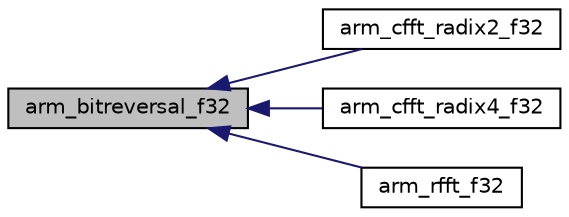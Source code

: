 digraph "arm_bitreversal_f32"
{
  edge [fontname="Helvetica",fontsize="10",labelfontname="Helvetica",labelfontsize="10"];
  node [fontname="Helvetica",fontsize="10",shape=record];
  rankdir="LR";
  Node1 [label="arm_bitreversal_f32",height=0.2,width=0.4,color="black", fillcolor="grey75", style="filled", fontcolor="black"];
  Node1 -> Node2 [dir="back",color="midnightblue",fontsize="10",style="solid",fontname="Helvetica"];
  Node2 [label="arm_cfft_radix2_f32",height=0.2,width=0.4,color="black", fillcolor="white", style="filled",URL="$group___complex_f_f_t.html#ga9fadd650b802f612ae558ddaab789a6d",tooltip="Radix-2 CFFT/CIFFT. "];
  Node1 -> Node3 [dir="back",color="midnightblue",fontsize="10",style="solid",fontname="Helvetica"];
  Node3 [label="arm_cfft_radix4_f32",height=0.2,width=0.4,color="black", fillcolor="white", style="filled",URL="$group___complex_f_f_t.html#ga521f670cd9c571bc61aff9bec89f4c26",tooltip="Processing function for the floating-point Radix-4 CFFT/CIFFT. "];
  Node1 -> Node4 [dir="back",color="midnightblue",fontsize="10",style="solid",fontname="Helvetica"];
  Node4 [label="arm_rfft_f32",height=0.2,width=0.4,color="black", fillcolor="white", style="filled",URL="$group___real_f_f_t.html#ga3df1766d230532bc068fc4ed69d0fcdc",tooltip="Processing function for the floating-point RFFT/RIFFT. "];
}
